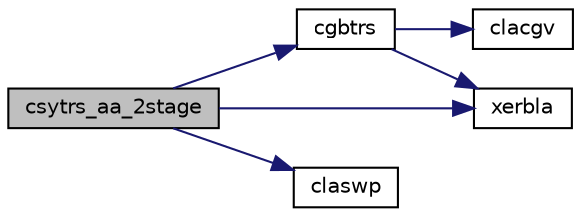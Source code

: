digraph "csytrs_aa_2stage"
{
 // LATEX_PDF_SIZE
  edge [fontname="Helvetica",fontsize="10",labelfontname="Helvetica",labelfontsize="10"];
  node [fontname="Helvetica",fontsize="10",shape=record];
  rankdir="LR";
  Node1 [label="csytrs_aa_2stage",height=0.2,width=0.4,color="black", fillcolor="grey75", style="filled", fontcolor="black",tooltip="CSYTRS_AA_2STAGE"];
  Node1 -> Node2 [color="midnightblue",fontsize="10",style="solid",fontname="Helvetica"];
  Node2 [label="cgbtrs",height=0.2,width=0.4,color="black", fillcolor="white", style="filled",URL="$cgbtrs_8f.html#a72b02720b9ad928960ee5a5e92e6a5d7",tooltip="CGBTRS"];
  Node2 -> Node3 [color="midnightblue",fontsize="10",style="solid",fontname="Helvetica"];
  Node3 [label="clacgv",height=0.2,width=0.4,color="black", fillcolor="white", style="filled",URL="$clacgv_8f.html#a0ff51770edb0cdc7328fdae7ace7954e",tooltip="CLACGV conjugates a complex vector."];
  Node2 -> Node4 [color="midnightblue",fontsize="10",style="solid",fontname="Helvetica"];
  Node4 [label="xerbla",height=0.2,width=0.4,color="black", fillcolor="white", style="filled",URL="$xerbla_8f.html#a377ee61015baf8dea7770b3a404b1c07",tooltip="XERBLA"];
  Node1 -> Node5 [color="midnightblue",fontsize="10",style="solid",fontname="Helvetica"];
  Node5 [label="claswp",height=0.2,width=0.4,color="black", fillcolor="white", style="filled",URL="$claswp_8f.html#a27858a2e2b195ef0e7121f1edb8bb9a9",tooltip="CLASWP performs a series of row interchanges on a general rectangular matrix."];
  Node1 -> Node4 [color="midnightblue",fontsize="10",style="solid",fontname="Helvetica"];
}
